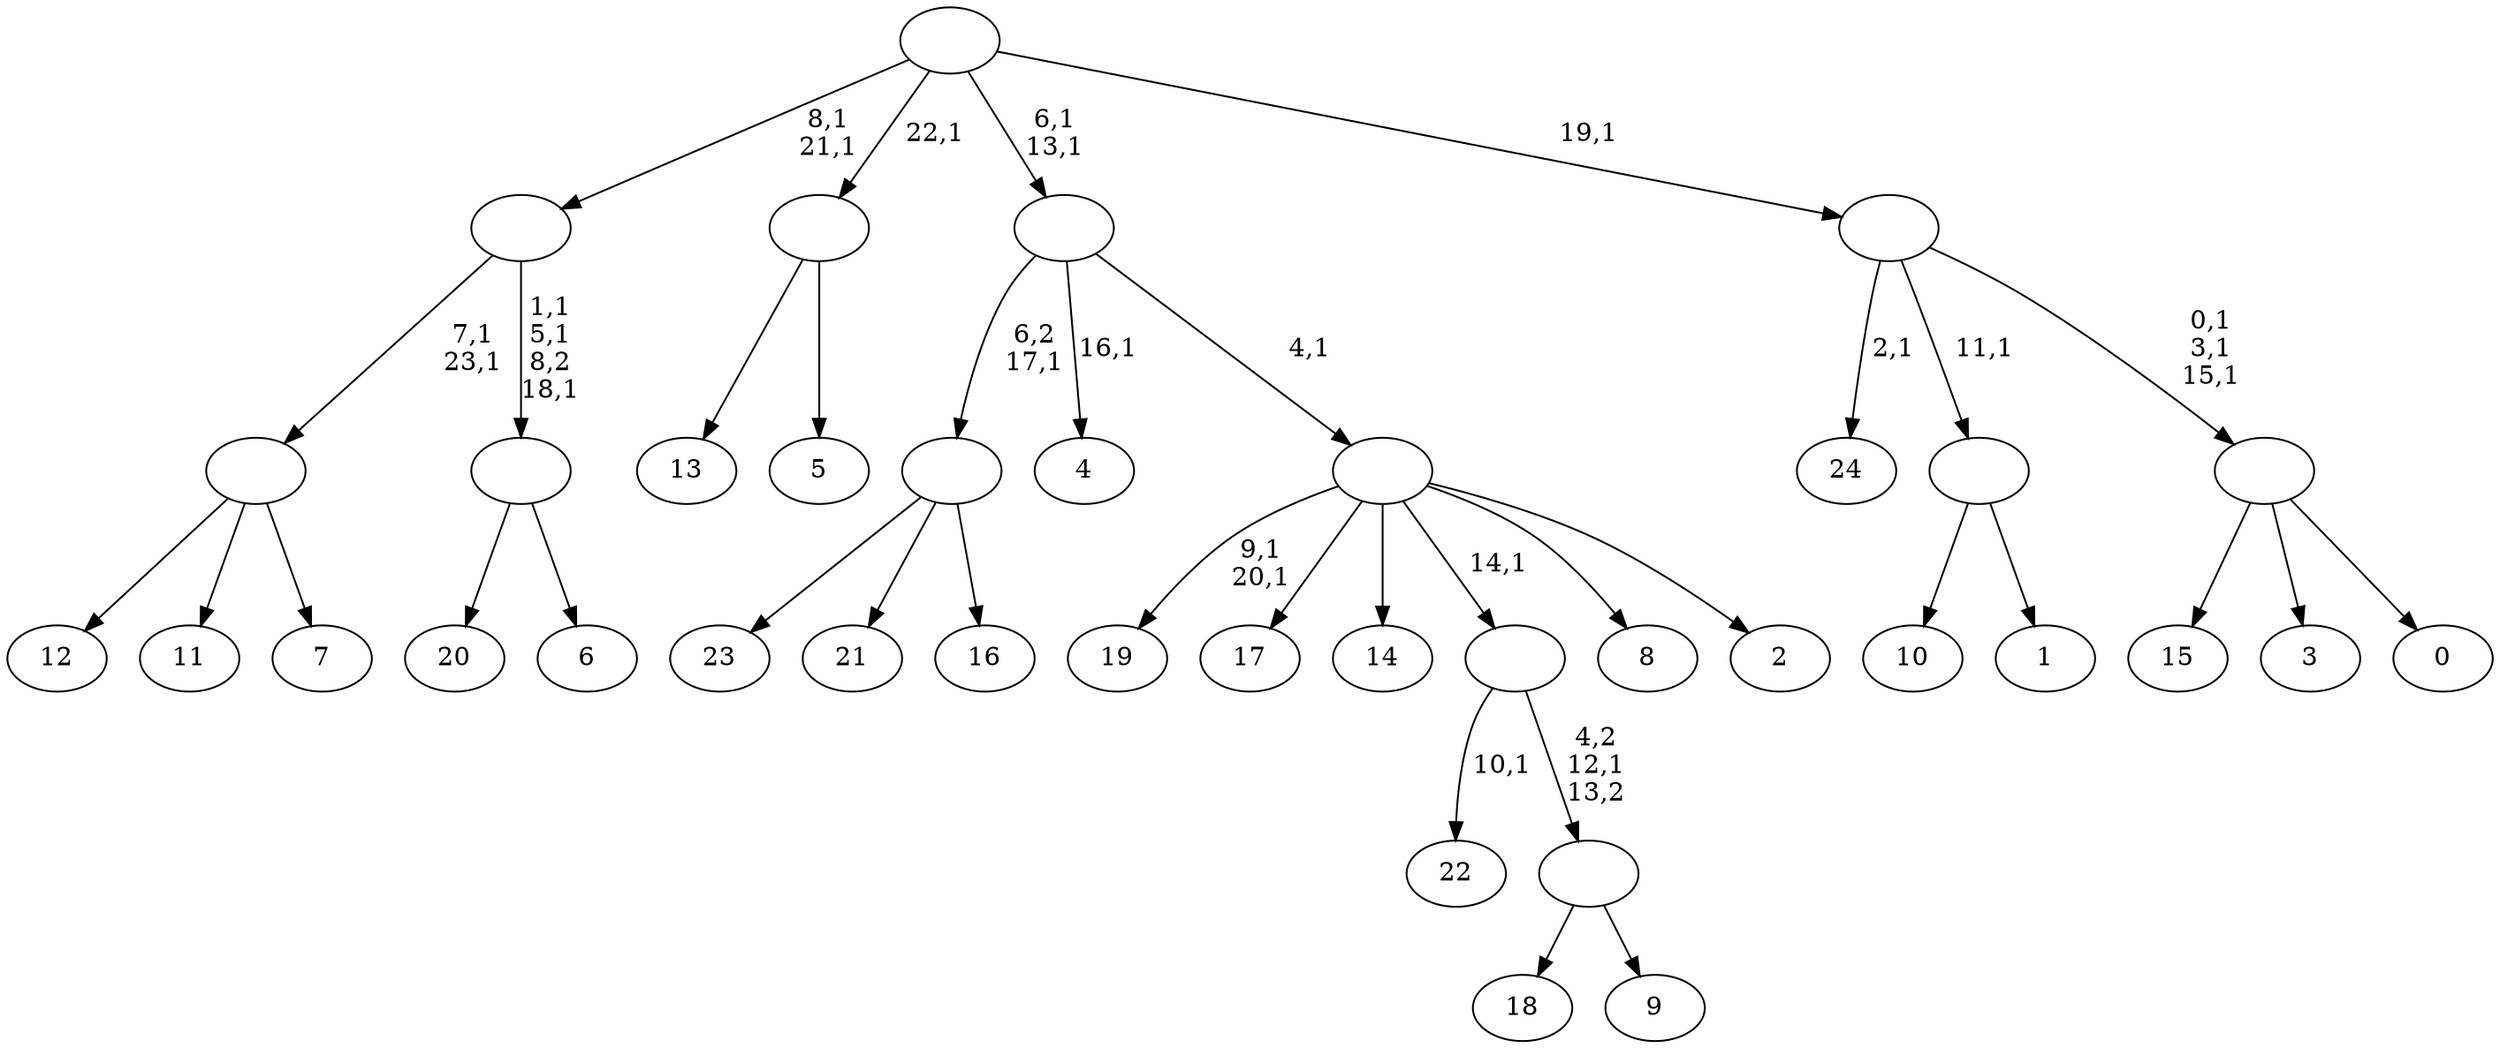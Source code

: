 digraph T {
	49 [label="24"]
	47 [label="23"]
	46 [label="22"]
	44 [label="21"]
	43 [label="20"]
	42 [label="19"]
	39 [label="18"]
	38 [label="17"]
	37 [label="16"]
	36 [label=""]
	35 [label="15"]
	34 [label="14"]
	33 [label="13"]
	32 [label="12"]
	31 [label="11"]
	30 [label="10"]
	29 [label="9"]
	28 [label=""]
	27 [label=""]
	26 [label="8"]
	25 [label="7"]
	24 [label=""]
	22 [label="6"]
	21 [label=""]
	18 [label=""]
	16 [label="5"]
	15 [label=""]
	14 [label="4"]
	12 [label="3"]
	11 [label="2"]
	10 [label=""]
	9 [label=""]
	7 [label="1"]
	6 [label=""]
	5 [label="0"]
	4 [label=""]
	1 [label=""]
	0 [label=""]
	36 -> 47 [label=""]
	36 -> 44 [label=""]
	36 -> 37 [label=""]
	28 -> 39 [label=""]
	28 -> 29 [label=""]
	27 -> 46 [label="10,1"]
	27 -> 28 [label="4,2\n12,1\n13,2"]
	24 -> 32 [label=""]
	24 -> 31 [label=""]
	24 -> 25 [label=""]
	21 -> 43 [label=""]
	21 -> 22 [label=""]
	18 -> 21 [label="1,1\n5,1\n8,2\n18,1"]
	18 -> 24 [label="7,1\n23,1"]
	15 -> 33 [label=""]
	15 -> 16 [label=""]
	10 -> 42 [label="9,1\n20,1"]
	10 -> 38 [label=""]
	10 -> 34 [label=""]
	10 -> 27 [label="14,1"]
	10 -> 26 [label=""]
	10 -> 11 [label=""]
	9 -> 14 [label="16,1"]
	9 -> 36 [label="6,2\n17,1"]
	9 -> 10 [label="4,1"]
	6 -> 30 [label=""]
	6 -> 7 [label=""]
	4 -> 35 [label=""]
	4 -> 12 [label=""]
	4 -> 5 [label=""]
	1 -> 4 [label="0,1\n3,1\n15,1"]
	1 -> 49 [label="2,1"]
	1 -> 6 [label="11,1"]
	0 -> 9 [label="6,1\n13,1"]
	0 -> 18 [label="8,1\n21,1"]
	0 -> 15 [label="22,1"]
	0 -> 1 [label="19,1"]
}
